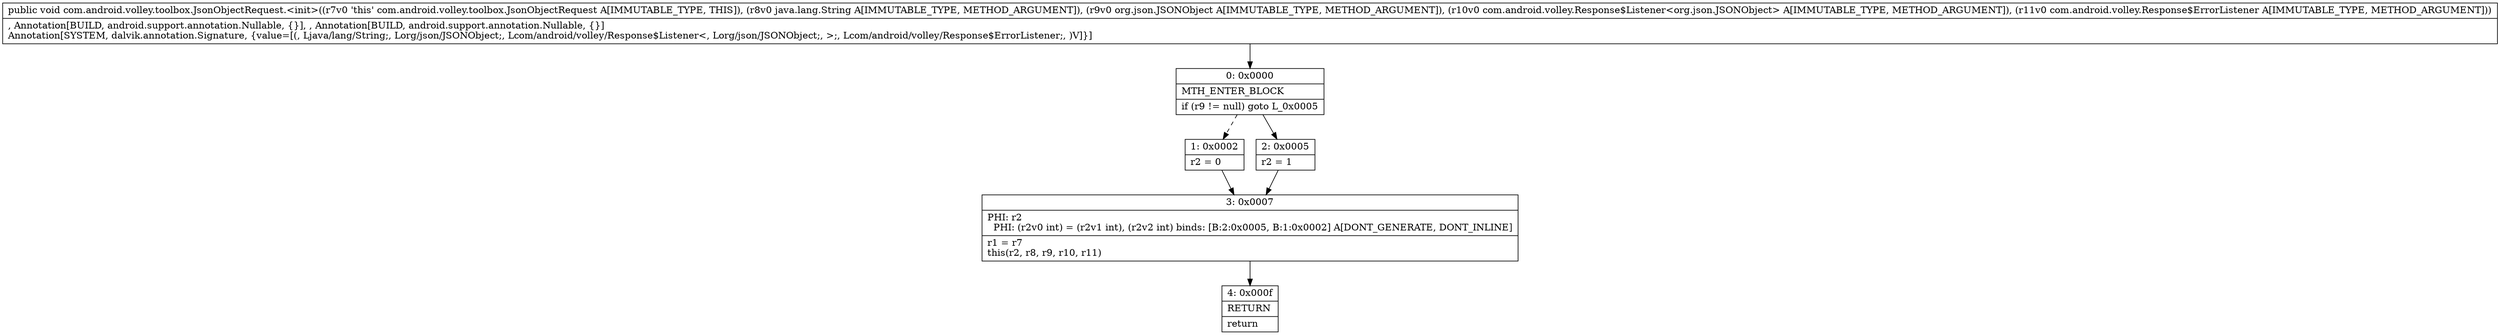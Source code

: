 digraph "CFG forcom.android.volley.toolbox.JsonObjectRequest.\<init\>(Ljava\/lang\/String;Lorg\/json\/JSONObject;Lcom\/android\/volley\/Response$Listener;Lcom\/android\/volley\/Response$ErrorListener;)V" {
Node_0 [shape=record,label="{0\:\ 0x0000|MTH_ENTER_BLOCK\l|if (r9 != null) goto L_0x0005\l}"];
Node_1 [shape=record,label="{1\:\ 0x0002|r2 = 0\l}"];
Node_2 [shape=record,label="{2\:\ 0x0005|r2 = 1\l}"];
Node_3 [shape=record,label="{3\:\ 0x0007|PHI: r2 \l  PHI: (r2v0 int) = (r2v1 int), (r2v2 int) binds: [B:2:0x0005, B:1:0x0002] A[DONT_GENERATE, DONT_INLINE]\l|r1 = r7\lthis(r2, r8, r9, r10, r11)\l}"];
Node_4 [shape=record,label="{4\:\ 0x000f|RETURN\l|return\l}"];
MethodNode[shape=record,label="{public void com.android.volley.toolbox.JsonObjectRequest.\<init\>((r7v0 'this' com.android.volley.toolbox.JsonObjectRequest A[IMMUTABLE_TYPE, THIS]), (r8v0 java.lang.String A[IMMUTABLE_TYPE, METHOD_ARGUMENT]), (r9v0 org.json.JSONObject A[IMMUTABLE_TYPE, METHOD_ARGUMENT]), (r10v0 com.android.volley.Response$Listener\<org.json.JSONObject\> A[IMMUTABLE_TYPE, METHOD_ARGUMENT]), (r11v0 com.android.volley.Response$ErrorListener A[IMMUTABLE_TYPE, METHOD_ARGUMENT]))  | , Annotation[BUILD, android.support.annotation.Nullable, \{\}], , Annotation[BUILD, android.support.annotation.Nullable, \{\}]\lAnnotation[SYSTEM, dalvik.annotation.Signature, \{value=[(, Ljava\/lang\/String;, Lorg\/json\/JSONObject;, Lcom\/android\/volley\/Response$Listener\<, Lorg\/json\/JSONObject;, \>;, Lcom\/android\/volley\/Response$ErrorListener;, )V]\}]\l}"];
MethodNode -> Node_0;
Node_0 -> Node_1[style=dashed];
Node_0 -> Node_2;
Node_1 -> Node_3;
Node_2 -> Node_3;
Node_3 -> Node_4;
}

